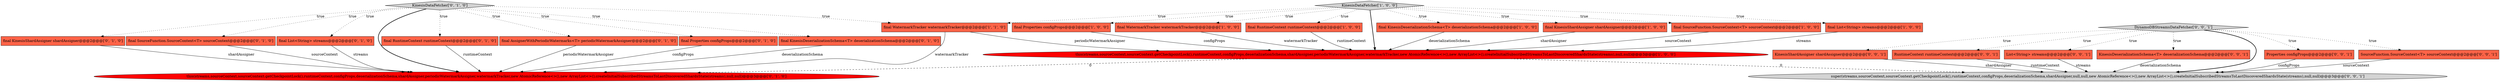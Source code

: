 digraph {
24 [style = filled, label = "List<String> streams@@@2@@@['0', '0', '1']", fillcolor = tomato, shape = box image = "AAA0AAABBB3BBB"];
1 [style = filled, label = "this(streams,sourceContext,sourceContext.getCheckpointLock(),runtimeContext,configProps,deserializationSchema,shardAssigner,periodicWatermarkAssigner,watermarkTracker,new AtomicReference<>(),new ArrayList<>(),createInitialSubscribedStreamsToLastDiscoveredShardsState(streams),null,null)@@@3@@@['1', '0', '0']", fillcolor = red, shape = ellipse image = "AAA1AAABBB1BBB"];
8 [style = filled, label = "final KinesisDeserializationSchema<T> deserializationSchema@@@2@@@['1', '0', '0']", fillcolor = tomato, shape = box image = "AAA0AAABBB1BBB"];
16 [style = filled, label = "final SourceFunction.SourceContext<T> sourceContext@@@2@@@['0', '1', '0']", fillcolor = tomato, shape = box image = "AAA0AAABBB2BBB"];
10 [style = filled, label = "final List<String> streams@@@2@@@['0', '1', '0']", fillcolor = tomato, shape = box image = "AAA0AAABBB2BBB"];
21 [style = filled, label = "KinesisDeserializationSchema<T> deserializationSchema@@@2@@@['0', '0', '1']", fillcolor = tomato, shape = box image = "AAA0AAABBB3BBB"];
22 [style = filled, label = "DynamoDBStreamsDataFetcher['0', '0', '1']", fillcolor = lightgray, shape = diamond image = "AAA0AAABBB3BBB"];
11 [style = filled, label = "this(streams,sourceContext,sourceContext.getCheckpointLock(),runtimeContext,configProps,deserializationSchema,shardAssigner,periodicWatermarkAssigner,watermarkTracker,new AtomicReference<>(),new ArrayList<>(),createInitialSubscribedStreamsToLastDiscoveredShardsState(streams),null,null)@@@3@@@['0', '1', '0']", fillcolor = red, shape = ellipse image = "AAA1AAABBB2BBB"];
0 [style = filled, label = "final KinesisShardAssigner shardAssigner@@@2@@@['1', '0', '0']", fillcolor = tomato, shape = box image = "AAA0AAABBB1BBB"];
9 [style = filled, label = "final WatermarkTracker watermarkTracker@@@2@@@['1', '1', '0']", fillcolor = tomato, shape = box image = "AAA0AAABBB1BBB"];
23 [style = filled, label = "super(streams,sourceContext,sourceContext.getCheckpointLock(),runtimeContext,configProps,deserializationSchema,shardAssigner,null,null,new AtomicReference<>(),new ArrayList<>(),createInitialSubscribedStreamsToLastDiscoveredShardsState(streams),null,null)@@@3@@@['0', '0', '1']", fillcolor = lightgray, shape = ellipse image = "AAA0AAABBB3BBB"];
17 [style = filled, label = "final RuntimeContext runtimeContext@@@2@@@['0', '1', '0']", fillcolor = tomato, shape = box image = "AAA0AAABBB2BBB"];
2 [style = filled, label = "final SourceFunction.SourceContext<T> sourceContext@@@2@@@['1', '0', '0']", fillcolor = tomato, shape = box image = "AAA0AAABBB1BBB"];
19 [style = filled, label = "Properties configProps@@@2@@@['0', '0', '1']", fillcolor = tomato, shape = box image = "AAA0AAABBB3BBB"];
6 [style = filled, label = "final List<String> streams@@@2@@@['1', '0', '0']", fillcolor = tomato, shape = box image = "AAA0AAABBB1BBB"];
15 [style = filled, label = "KinesisDataFetcher['0', '1', '0']", fillcolor = lightgray, shape = diamond image = "AAA0AAABBB2BBB"];
7 [style = filled, label = "KinesisDataFetcher['1', '0', '0']", fillcolor = lightgray, shape = diamond image = "AAA0AAABBB1BBB"];
14 [style = filled, label = "final AssignerWithPeriodicWatermarks<T> periodicWatermarkAssigner@@@2@@@['0', '1', '0']", fillcolor = tomato, shape = box image = "AAA0AAABBB2BBB"];
12 [style = filled, label = "final Properties configProps@@@2@@@['0', '1', '0']", fillcolor = tomato, shape = box image = "AAA0AAABBB2BBB"];
3 [style = filled, label = "final Properties configProps@@@2@@@['1', '0', '0']", fillcolor = tomato, shape = box image = "AAA0AAABBB1BBB"];
4 [style = filled, label = "final WatermarkTracker watermarkTracker@@@2@@@['1', '0', '0']", fillcolor = tomato, shape = box image = "AAA0AAABBB1BBB"];
13 [style = filled, label = "final KinesisDeserializationSchema<T> deserializationSchema@@@2@@@['0', '1', '0']", fillcolor = tomato, shape = box image = "AAA0AAABBB2BBB"];
5 [style = filled, label = "final RuntimeContext runtimeContext@@@2@@@['1', '0', '0']", fillcolor = tomato, shape = box image = "AAA0AAABBB1BBB"];
18 [style = filled, label = "final KinesisShardAssigner shardAssigner@@@2@@@['0', '1', '0']", fillcolor = tomato, shape = box image = "AAA0AAABBB2BBB"];
26 [style = filled, label = "SourceFunction.SourceContext<T> sourceContext@@@2@@@['0', '0', '1']", fillcolor = tomato, shape = box image = "AAA0AAABBB3BBB"];
20 [style = filled, label = "KinesisShardAssigner shardAssigner@@@2@@@['0', '0', '1']", fillcolor = tomato, shape = box image = "AAA0AAABBB3BBB"];
25 [style = filled, label = "RuntimeContext runtimeContext@@@2@@@['0', '0', '1']", fillcolor = tomato, shape = box image = "AAA0AAABBB3BBB"];
24->23 [style = solid, label="streams"];
22->21 [style = dotted, label="true"];
7->2 [style = dotted, label="true"];
7->6 [style = dotted, label="true"];
13->11 [style = solid, label="deserializationSchema"];
20->23 [style = solid, label="shardAssigner"];
22->19 [style = dotted, label="true"];
5->1 [style = solid, label="runtimeContext"];
7->1 [style = bold, label=""];
4->1 [style = solid, label="watermarkTracker"];
0->1 [style = solid, label="shardAssigner"];
2->1 [style = solid, label="sourceContext"];
15->18 [style = dotted, label="true"];
22->25 [style = dotted, label="true"];
3->1 [style = solid, label="configProps"];
25->23 [style = solid, label="runtimeContext"];
15->10 [style = dotted, label="true"];
22->24 [style = dotted, label="true"];
7->9 [style = dotted, label="true"];
15->16 [style = dotted, label="true"];
7->0 [style = dotted, label="true"];
15->14 [style = dotted, label="true"];
22->23 [style = bold, label=""];
14->11 [style = solid, label="periodicWatermarkAssigner"];
15->9 [style = dotted, label="true"];
15->13 [style = dotted, label="true"];
9->1 [style = solid, label="periodicWatermarkAssigner"];
7->5 [style = dotted, label="true"];
15->17 [style = dotted, label="true"];
9->11 [style = solid, label="watermarkTracker"];
6->1 [style = solid, label="streams"];
19->23 [style = solid, label="configProps"];
8->1 [style = solid, label="deserializationSchema"];
22->20 [style = dotted, label="true"];
15->11 [style = bold, label=""];
17->11 [style = solid, label="runtimeContext"];
18->11 [style = solid, label="shardAssigner"];
22->26 [style = dotted, label="true"];
7->3 [style = dotted, label="true"];
12->11 [style = solid, label="configProps"];
1->11 [style = dashed, label="0"];
7->4 [style = dotted, label="true"];
15->12 [style = dotted, label="true"];
16->11 [style = solid, label="sourceContext"];
10->11 [style = solid, label="streams"];
21->23 [style = solid, label="deserializationSchema"];
7->8 [style = dotted, label="true"];
1->23 [style = dashed, label="0"];
26->23 [style = solid, label="sourceContext"];
}
